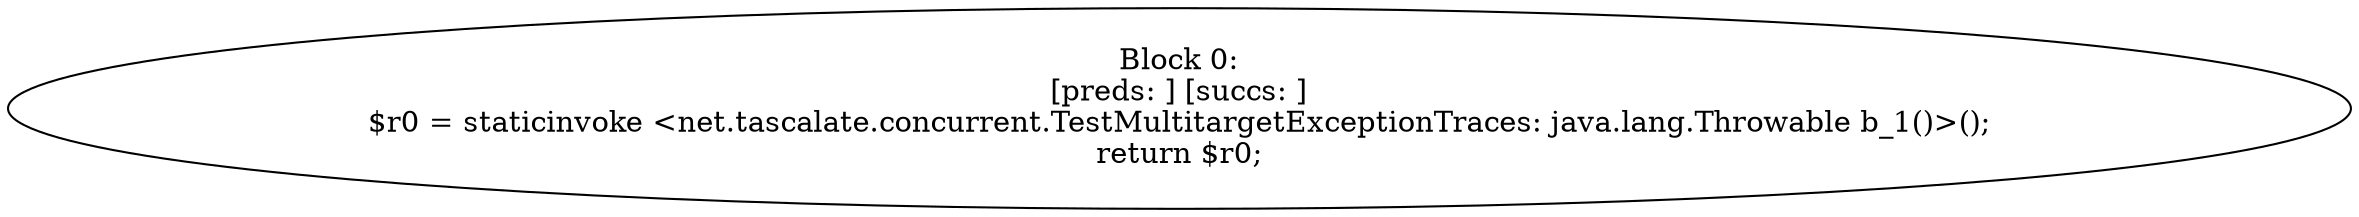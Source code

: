 digraph "unitGraph" {
    "Block 0:
[preds: ] [succs: ]
$r0 = staticinvoke <net.tascalate.concurrent.TestMultitargetExceptionTraces: java.lang.Throwable b_1()>();
return $r0;
"
}
